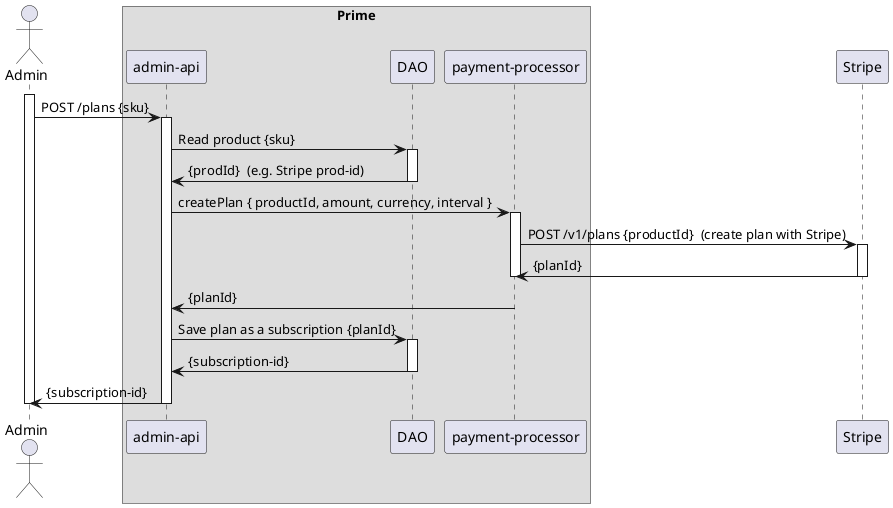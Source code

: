 @startuml

actor Admin
participant Admin

box "Prime"
    participant "admin-api"
    participant "DAO"
    participant "payment-processor"
end box
participant Stripe

activate Admin
    "Admin" -> "admin-api" : POST /plans {sku}
    activate "admin-api"
    "admin-api" -> "DAO" : Read product {sku}
    activate "DAO"
    "DAO" -> "admin-api" : {prodId}  (e.g. Stripe prod-id)
    deactivate "DAO"

    "admin-api" -> "payment-processor" : createPlan { productId, amount, currency, interval }
    activate "payment-processor"
    "payment-processor" -> "Stripe" : POST /v1/plans {productId}  (create plan with Stripe)
    activate "Stripe"
    "Stripe" -> "payment-processor" : {planId}
    deactivate "Stripe"
    deactivate "payment-processor"
    "payment-processor" -> "admin-api" : {planId}


    "admin-api" -> "DAO" : Save plan as a subscription {planId}
    activate "DAO"
    "DAO" -> "admin-api" : {subscription-id}
    deactivate "DAO"

    "admin-api" -> "Admin" : {subscription-id}
    deactivate "admin-api"
deactivate Admin

@enduml
